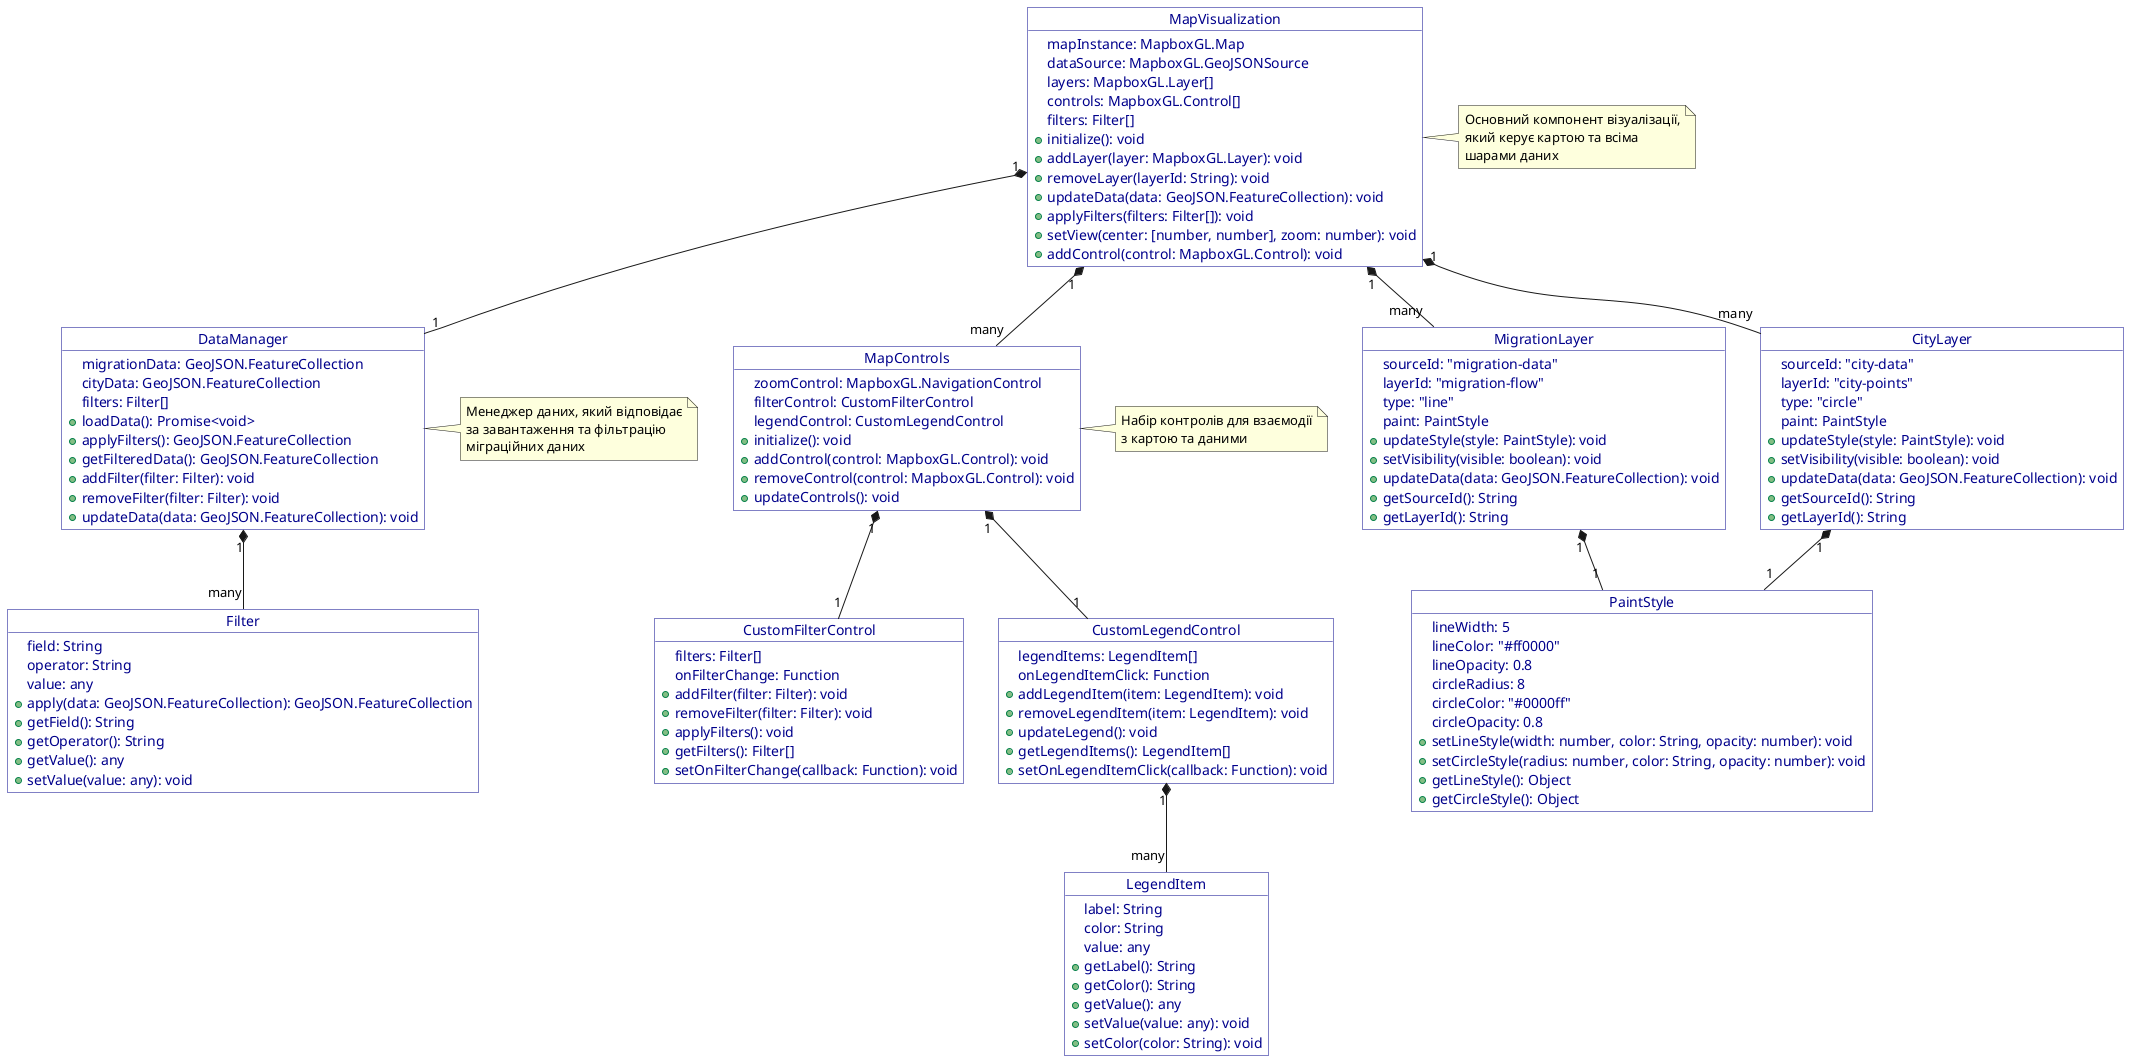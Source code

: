 @startuml
skinparam object {
  BackgroundColor White
  BorderColor DarkBlue
  FontColor DarkBlue
}

object "MapVisualization" as map {
  mapInstance: MapboxGL.Map
  dataSource: MapboxGL.GeoJSONSource
  layers: MapboxGL.Layer[]
  controls: MapboxGL.Control[]
  filters: Filter[]

  +initialize(): void
  +addLayer(layer: MapboxGL.Layer): void
  +removeLayer(layerId: String): void
  +updateData(data: GeoJSON.FeatureCollection): void
  +applyFilters(filters: Filter[]): void
  +setView(center: [number, number], zoom: number): void
  +addControl(control: MapboxGL.Control): void
}

object "MigrationLayer" as migrationLayer {
  sourceId: "migration-data"
  layerId: "migration-flow"
  type: "line"
  paint: PaintStyle

  +updateStyle(style: PaintStyle): void
  +setVisibility(visible: boolean): void
  +updateData(data: GeoJSON.FeatureCollection): void
  +getSourceId(): String
  +getLayerId(): String
}

object "CityLayer" as cityLayer {
  sourceId: "city-data"
  layerId: "city-points"
  type: "circle"
  paint: PaintStyle

  +updateStyle(style: PaintStyle): void
  +setVisibility(visible: boolean): void
  +updateData(data: GeoJSON.FeatureCollection): void
  +getSourceId(): String
  +getLayerId(): String
}

object "PaintStyle" as paintStyle {
  lineWidth: 5
  lineColor: "#ff0000"
  lineOpacity: 0.8
  circleRadius: 8
  circleColor: "#0000ff"
  circleOpacity: 0.8

  +setLineStyle(width: number, color: String, opacity: number): void
  +setCircleStyle(radius: number, color: String, opacity: number): void
  +getLineStyle(): Object
  +getCircleStyle(): Object
}

object "Filter" as filter {
  field: String
  operator: String
  value: any

  +apply(data: GeoJSON.FeatureCollection): GeoJSON.FeatureCollection
  +getField(): String
  +getOperator(): String
  +getValue(): any
  +setValue(value: any): void
}

object "DataManager" as dataManager {
  migrationData: GeoJSON.FeatureCollection
  cityData: GeoJSON.FeatureCollection
  filters: Filter[]

  +loadData(): Promise<void>
  +applyFilters(): GeoJSON.FeatureCollection
  +getFilteredData(): GeoJSON.FeatureCollection
  +addFilter(filter: Filter): void
  +removeFilter(filter: Filter): void
  +updateData(data: GeoJSON.FeatureCollection): void
}

object "MapControls" as controls {
  zoomControl: MapboxGL.NavigationControl
  filterControl: CustomFilterControl
  legendControl: CustomLegendControl

  +initialize(): void
  +addControl(control: MapboxGL.Control): void
  +removeControl(control: MapboxGL.Control): void
  +updateControls(): void
}

object "CustomFilterControl" as filterControl {
  filters: Filter[]
  onFilterChange: Function

  +addFilter(filter: Filter): void
  +removeFilter(filter: Filter): void
  +applyFilters(): void
  +getFilters(): Filter[]
  +setOnFilterChange(callback: Function): void
}

object "CustomLegendControl" as legendControl {
  legendItems: LegendItem[]
  onLegendItemClick: Function

  +addLegendItem(item: LegendItem): void
  +removeLegendItem(item: LegendItem): void
  +updateLegend(): void
  +getLegendItems(): LegendItem[]
  +setOnLegendItemClick(callback: Function): void
}

object "LegendItem" as legendItem {
  label: String
  color: String
  value: any

  +getLabel(): String
  +getColor(): String
  +getValue(): any
  +setValue(value: any): void
  +setColor(color: String): void
}

map "1" *-- "many" migrationLayer
map "1" *-- "many" cityLayer
map "1" *-- "many" controls
map "1" *-- "1" dataManager

dataManager "1" *-- "many" filter

controls "1" *-- "1" filterControl
controls "1" *-- "1" legendControl

legendControl "1" *-- "many" legendItem

migrationLayer "1" *-- "1" paintStyle
cityLayer "1" *-- "1" paintStyle

note right of map
  Основний компонент візуалізації,
  який керує картою та всіма
  шарами даних
end note

note right of dataManager
  Менеджер даних, який відповідає
  за завантаження та фільтрацію
  міграційних даних
end note

note right of controls
  Набір контролів для взаємодії
  з картою та даними
end note
@enduml 